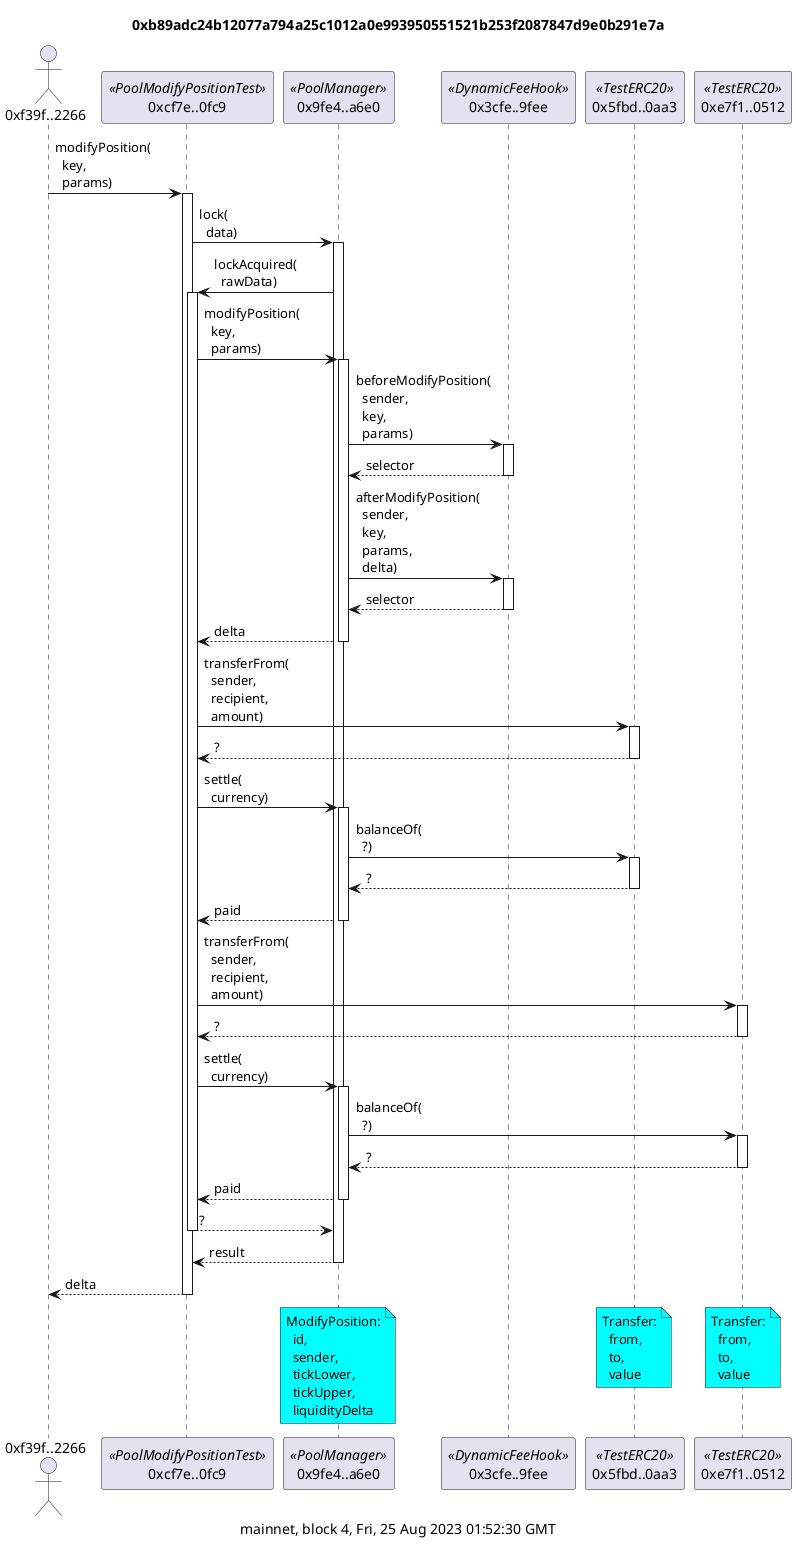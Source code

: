 @startuml
title 0xb89adc24b12077a794a25c1012a0e993950551521b253f2087847d9e0b291e7a

caption mainnet, block 4, Fri, 25 Aug 2023 01:52:30 GMT
actor "0xf39f..2266" as f39f2266 
participant "0xcf7e..0fc9" as cf7e0fc9 <<PoolModifyPositionTest>>
participant "0x9fe4..a6e0" as 9fe4a6e0 <<PoolManager>>
participant "0x3cfe..9fee" as 3cfe9fee <<DynamicFeeHook>>
participant "0x5fbd..0aa3" as 5fbd0aa3 <<TestERC20>>
participant "0xe7f1..0512" as e7f10512 <<TestERC20>>

f39f2266 -> cf7e0fc9: modifyPosition(\n  key,\n  params)
activate cf7e0fc9
cf7e0fc9 -> 9fe4a6e0: lock(\n  data)
activate 9fe4a6e0
9fe4a6e0 -> cf7e0fc9: lockAcquired(\n  rawData)
activate cf7e0fc9
cf7e0fc9 -> 9fe4a6e0: modifyPosition(\n  key,\n  params)
activate 9fe4a6e0
9fe4a6e0 -> 3cfe9fee: beforeModifyPosition(\n  sender,\n  key,\n  params)
activate 3cfe9fee
return selector
9fe4a6e0 -> 3cfe9fee: afterModifyPosition(\n  sender,\n  key,\n  params,\n  delta)
activate 3cfe9fee
return selector
return delta
cf7e0fc9 -> 5fbd0aa3: transferFrom(\n  sender,\n  recipient,\n  amount)
activate 5fbd0aa3
return ?
cf7e0fc9 -> 9fe4a6e0: settle(\n  currency)
activate 9fe4a6e0
9fe4a6e0 -> 5fbd0aa3: balanceOf(\n  ?)
activate 5fbd0aa3
return ?
return paid
cf7e0fc9 -> e7f10512: transferFrom(\n  sender,\n  recipient,\n  amount)
activate e7f10512
return ?
cf7e0fc9 -> 9fe4a6e0: settle(\n  currency)
activate 9fe4a6e0
9fe4a6e0 -> e7f10512: balanceOf(\n  ?)
activate e7f10512
return ?
return paid
return ?
return result
return delta

note over 9fe4a6e0 #aqua
ModifyPosition:
  id,
  sender,
  tickLower,
  tickUpper,
  liquidityDelta
end note

/ note over 5fbd0aa3 #aqua
Transfer:
  from,
  to,
  value
end note

/ note over e7f10512 #aqua
Transfer:
  from,
  to,
  value
end note

@endumls